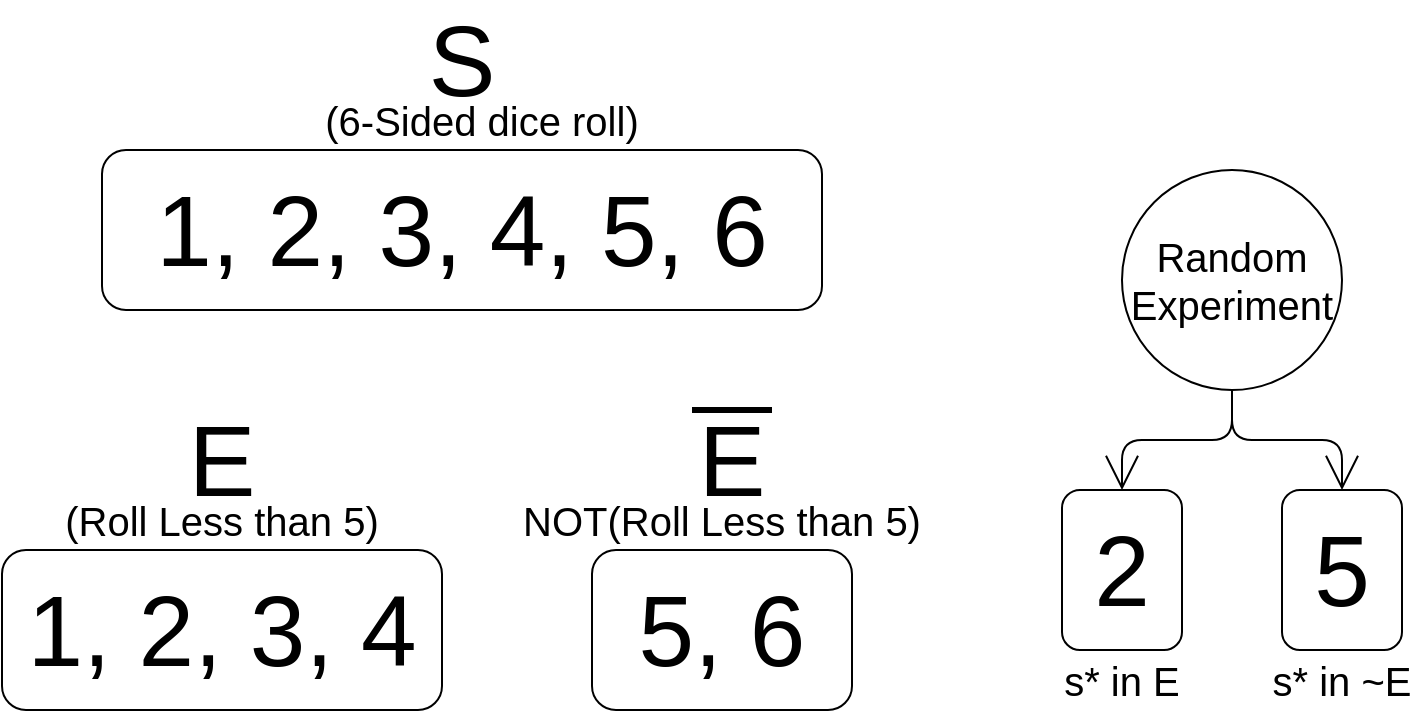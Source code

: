 <mxfile>
    <diagram id="YD6RFlZg2_KDlZwBcC-1" name="Page-1">
        <mxGraphModel dx="1264" dy="1415" grid="1" gridSize="10" guides="1" tooltips="1" connect="1" arrows="1" fold="1" page="1" pageScale="1" pageWidth="850" pageHeight="1100" math="0" shadow="0">
            <root>
                <mxCell id="0"/>
                <mxCell id="1" parent="0"/>
                <mxCell id="5" value="1, 2, 3, 4" style="rounded=1;whiteSpace=wrap;html=1;fontSize=50;strokeColor=#000000;" vertex="1" parent="1">
                    <mxGeometry x="10" y="280" width="220" height="80" as="geometry"/>
                </mxCell>
                <mxCell id="6" value="5, 6" style="rounded=1;whiteSpace=wrap;html=1;fontSize=50;strokeColor=#000000;" vertex="1" parent="1">
                    <mxGeometry x="305" y="280" width="130" height="80" as="geometry"/>
                </mxCell>
                <mxCell id="7" value="E" style="text;html=1;strokeColor=none;fillColor=none;align=center;verticalAlign=middle;whiteSpace=wrap;rounded=0;fontSize=50;" vertex="1" parent="1">
                    <mxGeometry x="90" y="220" width="60" height="30" as="geometry"/>
                </mxCell>
                <mxCell id="8" value="E" style="text;html=1;strokeColor=none;fillColor=none;align=center;verticalAlign=middle;whiteSpace=wrap;rounded=0;fontSize=50;" vertex="1" parent="1">
                    <mxGeometry x="345" y="220" width="60" height="30" as="geometry"/>
                </mxCell>
                <mxCell id="9" value="" style="endArrow=none;html=1;fontSize=50;strokeWidth=3;strokeColor=#000000;" edge="1" parent="1">
                    <mxGeometry width="50" height="50" relative="1" as="geometry">
                        <mxPoint x="355" y="210" as="sourcePoint"/>
                        <mxPoint x="395" y="210" as="targetPoint"/>
                    </mxGeometry>
                </mxCell>
                <mxCell id="10" value="S" style="text;html=1;strokeColor=none;fillColor=none;align=center;verticalAlign=middle;whiteSpace=wrap;rounded=0;fontSize=50;" vertex="1" parent="1">
                    <mxGeometry x="210" y="20" width="60" height="30" as="geometry"/>
                </mxCell>
                <mxCell id="11" value="1, 2, 3, 4, 5, 6" style="rounded=1;whiteSpace=wrap;html=1;fontSize=50;strokeColor=#000000;" vertex="1" parent="1">
                    <mxGeometry x="60" y="80" width="360" height="80" as="geometry"/>
                </mxCell>
                <mxCell id="13" value="(6-Sided dice roll)" style="text;html=1;strokeColor=none;fillColor=none;align=center;verticalAlign=middle;whiteSpace=wrap;rounded=0;fontSize=20;" vertex="1" parent="1">
                    <mxGeometry x="115" y="50" width="270" height="30" as="geometry"/>
                </mxCell>
                <mxCell id="14" value="(Roll Less than 5)" style="text;html=1;strokeColor=none;fillColor=none;align=center;verticalAlign=middle;whiteSpace=wrap;rounded=0;fontSize=20;" vertex="1" parent="1">
                    <mxGeometry x="25" y="250" width="190" height="30" as="geometry"/>
                </mxCell>
                <mxCell id="15" value="NOT(Roll Less than 5)" style="text;html=1;strokeColor=none;fillColor=none;align=center;verticalAlign=middle;whiteSpace=wrap;rounded=0;fontSize=20;" vertex="1" parent="1">
                    <mxGeometry x="260" y="250" width="220" height="30" as="geometry"/>
                </mxCell>
                <mxCell id="19" style="edgeStyle=orthogonalEdgeStyle;html=1;exitX=0.5;exitY=1;exitDx=0;exitDy=0;entryX=0.5;entryY=0;entryDx=0;entryDy=0;fontSize=20;endArrow=open;endFill=0;endSize=15;" edge="1" parent="1" source="16" target="17">
                    <mxGeometry relative="1" as="geometry"/>
                </mxCell>
                <mxCell id="20" style="edgeStyle=orthogonalEdgeStyle;html=1;exitX=0.5;exitY=1;exitDx=0;exitDy=0;entryX=0.5;entryY=0;entryDx=0;entryDy=0;fontSize=20;endArrow=open;endFill=0;endSize=15;" edge="1" parent="1" source="16" target="18">
                    <mxGeometry relative="1" as="geometry"/>
                </mxCell>
                <mxCell id="16" value="Random&lt;br&gt;Experiment" style="ellipse;whiteSpace=wrap;html=1;aspect=fixed;fontSize=20;strokeColor=#000000;" vertex="1" parent="1">
                    <mxGeometry x="570" y="90" width="110" height="110" as="geometry"/>
                </mxCell>
                <mxCell id="17" value="2" style="rounded=1;whiteSpace=wrap;html=1;fontSize=50;strokeColor=#000000;" vertex="1" parent="1">
                    <mxGeometry x="540" y="250" width="60" height="80" as="geometry"/>
                </mxCell>
                <mxCell id="18" value="5" style="rounded=1;whiteSpace=wrap;html=1;fontSize=50;strokeColor=#000000;" vertex="1" parent="1">
                    <mxGeometry x="650" y="250" width="60" height="80" as="geometry"/>
                </mxCell>
                <mxCell id="21" value="s* in E" style="text;html=1;strokeColor=none;fillColor=none;align=center;verticalAlign=middle;whiteSpace=wrap;rounded=0;fontSize=20;" vertex="1" parent="1">
                    <mxGeometry x="530" y="330" width="80" height="30" as="geometry"/>
                </mxCell>
                <mxCell id="22" value="s* in ~E" style="text;html=1;strokeColor=none;fillColor=none;align=center;verticalAlign=middle;whiteSpace=wrap;rounded=0;fontSize=20;" vertex="1" parent="1">
                    <mxGeometry x="640" y="330" width="80" height="30" as="geometry"/>
                </mxCell>
            </root>
        </mxGraphModel>
    </diagram>
</mxfile>